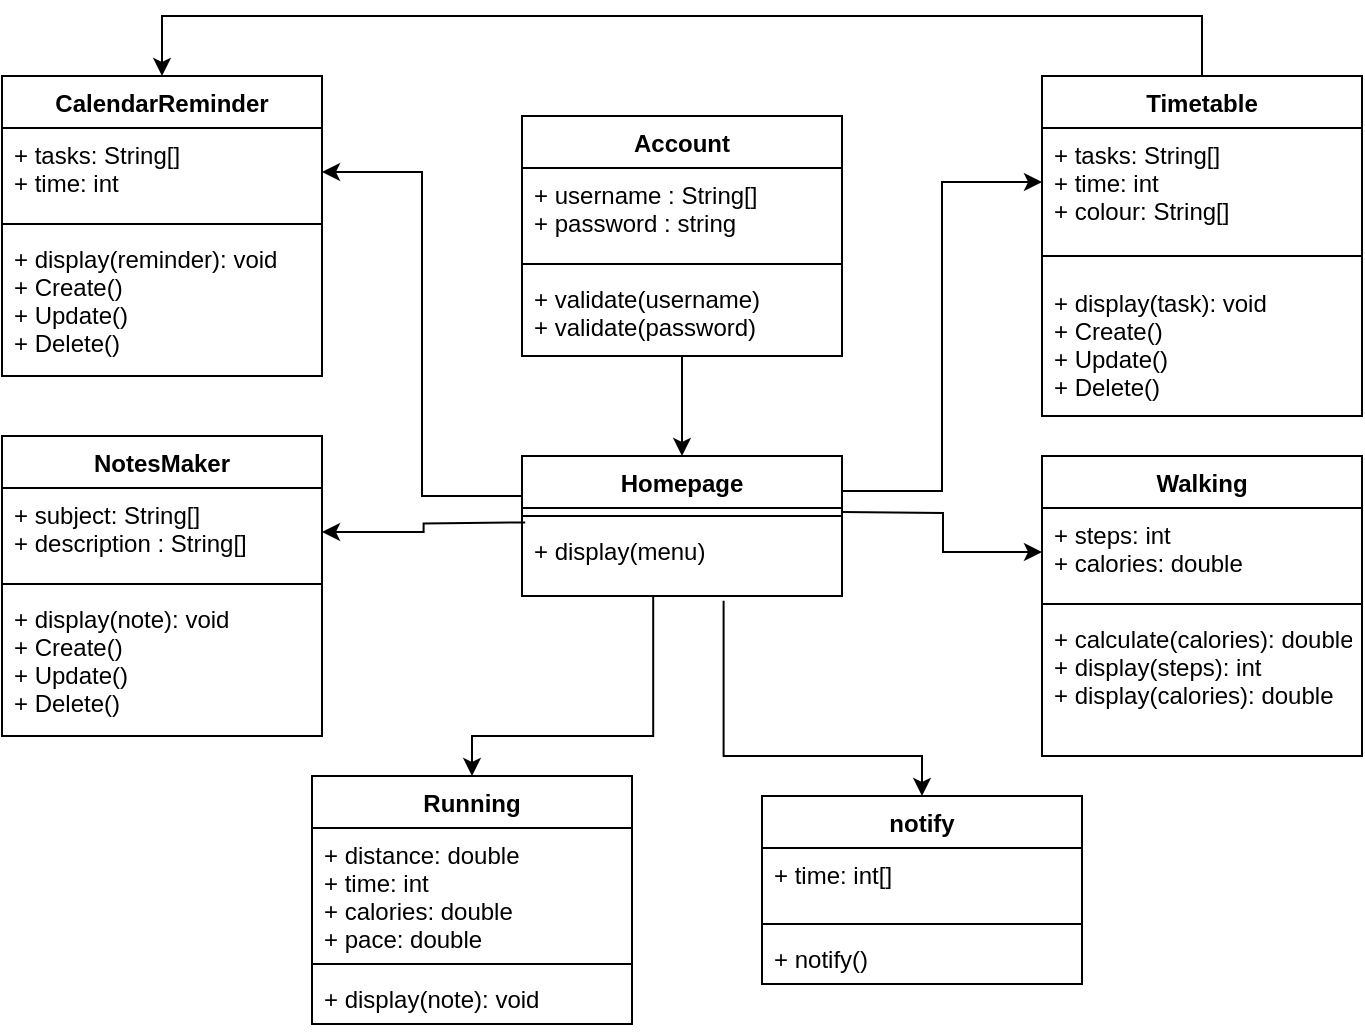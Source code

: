 <mxfile version="15.0.6" type="github">
  <diagram id="w31SswMrqwb5rYLDAgo4" name="Page-1">
    <mxGraphModel dx="1038" dy="548" grid="1" gridSize="10" guides="1" tooltips="1" connect="1" arrows="1" fold="1" page="1" pageScale="1" pageWidth="850" pageHeight="1100" math="0" shadow="0">
      <root>
        <mxCell id="0" />
        <mxCell id="1" parent="0" />
        <mxCell id="WyAlHRN2Kqf-eRbSCBe1-38" style="edgeStyle=orthogonalEdgeStyle;rounded=0;orthogonalLoop=1;jettySize=auto;html=1;entryX=0.5;entryY=0;entryDx=0;entryDy=0;" parent="1" source="WyAlHRN2Kqf-eRbSCBe1-1" target="WyAlHRN2Kqf-eRbSCBe1-5" edge="1">
          <mxGeometry relative="1" as="geometry" />
        </mxCell>
        <mxCell id="WyAlHRN2Kqf-eRbSCBe1-1" value="Account" style="swimlane;fontStyle=1;align=center;verticalAlign=top;childLayout=stackLayout;horizontal=1;startSize=26;horizontalStack=0;resizeParent=1;resizeParentMax=0;resizeLast=0;collapsible=1;marginBottom=0;" parent="1" vertex="1">
          <mxGeometry x="370" y="100" width="160" height="120" as="geometry" />
        </mxCell>
        <mxCell id="WyAlHRN2Kqf-eRbSCBe1-2" value="+ username : String[]&#xa;+ password : string" style="text;strokeColor=none;fillColor=none;align=left;verticalAlign=top;spacingLeft=4;spacingRight=4;overflow=hidden;rotatable=0;points=[[0,0.5],[1,0.5]];portConstraint=eastwest;" parent="WyAlHRN2Kqf-eRbSCBe1-1" vertex="1">
          <mxGeometry y="26" width="160" height="44" as="geometry" />
        </mxCell>
        <mxCell id="WyAlHRN2Kqf-eRbSCBe1-3" value="" style="line;strokeWidth=1;fillColor=none;align=left;verticalAlign=middle;spacingTop=-1;spacingLeft=3;spacingRight=3;rotatable=0;labelPosition=right;points=[];portConstraint=eastwest;" parent="WyAlHRN2Kqf-eRbSCBe1-1" vertex="1">
          <mxGeometry y="70" width="160" height="8" as="geometry" />
        </mxCell>
        <mxCell id="WyAlHRN2Kqf-eRbSCBe1-4" value="+ validate(username)&#xa;+ validate(password)&#xa;" style="text;strokeColor=none;fillColor=none;align=left;verticalAlign=top;spacingLeft=4;spacingRight=4;overflow=hidden;rotatable=0;points=[[0,0.5],[1,0.5]];portConstraint=eastwest;" parent="WyAlHRN2Kqf-eRbSCBe1-1" vertex="1">
          <mxGeometry y="78" width="160" height="42" as="geometry" />
        </mxCell>
        <mxCell id="WyAlHRN2Kqf-eRbSCBe1-5" value="Homepage" style="swimlane;fontStyle=1;align=center;verticalAlign=top;childLayout=stackLayout;horizontal=1;startSize=26;horizontalStack=0;resizeParent=1;resizeParentMax=0;resizeLast=0;collapsible=1;marginBottom=0;" parent="1" vertex="1">
          <mxGeometry x="370" y="270" width="160" height="70" as="geometry" />
        </mxCell>
        <mxCell id="WyAlHRN2Kqf-eRbSCBe1-7" value="" style="line;strokeWidth=1;fillColor=none;align=left;verticalAlign=middle;spacingTop=-1;spacingLeft=3;spacingRight=3;rotatable=0;labelPosition=right;points=[];portConstraint=eastwest;" parent="WyAlHRN2Kqf-eRbSCBe1-5" vertex="1">
          <mxGeometry y="26" width="160" height="8" as="geometry" />
        </mxCell>
        <mxCell id="WyAlHRN2Kqf-eRbSCBe1-8" value="+ display(menu)" style="text;strokeColor=none;fillColor=none;align=left;verticalAlign=top;spacingLeft=4;spacingRight=4;overflow=hidden;rotatable=0;points=[[0,0.5],[1,0.5]];portConstraint=eastwest;" parent="WyAlHRN2Kqf-eRbSCBe1-5" vertex="1">
          <mxGeometry y="34" width="160" height="36" as="geometry" />
        </mxCell>
        <mxCell id="WyAlHRN2Kqf-eRbSCBe1-9" value="Timetable" style="swimlane;fontStyle=1;align=center;verticalAlign=top;childLayout=stackLayout;horizontal=1;startSize=26;horizontalStack=0;resizeParent=1;resizeParentMax=0;resizeLast=0;collapsible=1;marginBottom=0;" parent="1" vertex="1">
          <mxGeometry x="630" y="80" width="160" height="170" as="geometry" />
        </mxCell>
        <mxCell id="WyAlHRN2Kqf-eRbSCBe1-10" value="+ tasks: String[]&#xa;+ time: int&#xa;+ colour: String[]&#xa;" style="text;strokeColor=none;fillColor=none;align=left;verticalAlign=top;spacingLeft=4;spacingRight=4;overflow=hidden;rotatable=0;points=[[0,0.5],[1,0.5]];portConstraint=eastwest;" parent="WyAlHRN2Kqf-eRbSCBe1-9" vertex="1">
          <mxGeometry y="26" width="160" height="54" as="geometry" />
        </mxCell>
        <mxCell id="WyAlHRN2Kqf-eRbSCBe1-11" value="" style="line;strokeWidth=1;fillColor=none;align=left;verticalAlign=middle;spacingTop=-1;spacingLeft=3;spacingRight=3;rotatable=0;labelPosition=right;points=[];portConstraint=eastwest;" parent="WyAlHRN2Kqf-eRbSCBe1-9" vertex="1">
          <mxGeometry y="80" width="160" height="20" as="geometry" />
        </mxCell>
        <mxCell id="WyAlHRN2Kqf-eRbSCBe1-12" value="+ display(task): void&#xa;+ Create()&#xa;+ Update()&#xa;+ Delete()&#xa;" style="text;strokeColor=none;fillColor=none;align=left;verticalAlign=top;spacingLeft=4;spacingRight=4;overflow=hidden;rotatable=0;points=[[0,0.5],[1,0.5]];portConstraint=eastwest;" parent="WyAlHRN2Kqf-eRbSCBe1-9" vertex="1">
          <mxGeometry y="100" width="160" height="70" as="geometry" />
        </mxCell>
        <mxCell id="WyAlHRN2Kqf-eRbSCBe1-41" style="edgeStyle=orthogonalEdgeStyle;rounded=0;orthogonalLoop=1;jettySize=auto;html=1;entryX=0.41;entryY=1;entryDx=0;entryDy=0;entryPerimeter=0;startArrow=classic;startFill=1;endArrow=none;endFill=0;" parent="1" source="WyAlHRN2Kqf-eRbSCBe1-13" target="WyAlHRN2Kqf-eRbSCBe1-8" edge="1">
          <mxGeometry relative="1" as="geometry">
            <Array as="points">
              <mxPoint x="345" y="410" />
              <mxPoint x="436" y="410" />
            </Array>
          </mxGeometry>
        </mxCell>
        <mxCell id="WyAlHRN2Kqf-eRbSCBe1-13" value="Running" style="swimlane;fontStyle=1;align=center;verticalAlign=top;childLayout=stackLayout;horizontal=1;startSize=26;horizontalStack=0;resizeParent=1;resizeParentMax=0;resizeLast=0;collapsible=1;marginBottom=0;" parent="1" vertex="1">
          <mxGeometry x="265" y="430" width="160" height="124" as="geometry" />
        </mxCell>
        <mxCell id="WyAlHRN2Kqf-eRbSCBe1-14" value="+ distance: double&#xa;+ time: int&#xa;+ calories: double&#xa;+ pace: double" style="text;strokeColor=none;fillColor=none;align=left;verticalAlign=top;spacingLeft=4;spacingRight=4;overflow=hidden;rotatable=0;points=[[0,0.5],[1,0.5]];portConstraint=eastwest;" parent="WyAlHRN2Kqf-eRbSCBe1-13" vertex="1">
          <mxGeometry y="26" width="160" height="64" as="geometry" />
        </mxCell>
        <mxCell id="WyAlHRN2Kqf-eRbSCBe1-15" value="" style="line;strokeWidth=1;fillColor=none;align=left;verticalAlign=middle;spacingTop=-1;spacingLeft=3;spacingRight=3;rotatable=0;labelPosition=right;points=[];portConstraint=eastwest;" parent="WyAlHRN2Kqf-eRbSCBe1-13" vertex="1">
          <mxGeometry y="90" width="160" height="8" as="geometry" />
        </mxCell>
        <mxCell id="WyAlHRN2Kqf-eRbSCBe1-16" value="+ display(note): void" style="text;strokeColor=none;fillColor=none;align=left;verticalAlign=top;spacingLeft=4;spacingRight=4;overflow=hidden;rotatable=0;points=[[0,0.5],[1,0.5]];portConstraint=eastwest;" parent="WyAlHRN2Kqf-eRbSCBe1-13" vertex="1">
          <mxGeometry y="98" width="160" height="26" as="geometry" />
        </mxCell>
        <mxCell id="WyAlHRN2Kqf-eRbSCBe1-17" value="notify" style="swimlane;fontStyle=1;align=center;verticalAlign=top;childLayout=stackLayout;horizontal=1;startSize=26;horizontalStack=0;resizeParent=1;resizeParentMax=0;resizeLast=0;collapsible=1;marginBottom=0;" parent="1" vertex="1">
          <mxGeometry x="490" y="440" width="160" height="94" as="geometry" />
        </mxCell>
        <mxCell id="WyAlHRN2Kqf-eRbSCBe1-18" value="+ time: int[]&#xa;" style="text;strokeColor=none;fillColor=none;align=left;verticalAlign=top;spacingLeft=4;spacingRight=4;overflow=hidden;rotatable=0;points=[[0,0.5],[1,0.5]];portConstraint=eastwest;" parent="WyAlHRN2Kqf-eRbSCBe1-17" vertex="1">
          <mxGeometry y="26" width="160" height="34" as="geometry" />
        </mxCell>
        <mxCell id="WyAlHRN2Kqf-eRbSCBe1-19" value="" style="line;strokeWidth=1;fillColor=none;align=left;verticalAlign=middle;spacingTop=-1;spacingLeft=3;spacingRight=3;rotatable=0;labelPosition=right;points=[];portConstraint=eastwest;" parent="WyAlHRN2Kqf-eRbSCBe1-17" vertex="1">
          <mxGeometry y="60" width="160" height="8" as="geometry" />
        </mxCell>
        <mxCell id="WyAlHRN2Kqf-eRbSCBe1-20" value="+ notify()" style="text;strokeColor=none;fillColor=none;align=left;verticalAlign=top;spacingLeft=4;spacingRight=4;overflow=hidden;rotatable=0;points=[[0,0.5],[1,0.5]];portConstraint=eastwest;" parent="WyAlHRN2Kqf-eRbSCBe1-17" vertex="1">
          <mxGeometry y="68" width="160" height="26" as="geometry" />
        </mxCell>
        <mxCell id="WyAlHRN2Kqf-eRbSCBe1-21" value="Walking" style="swimlane;fontStyle=1;align=center;verticalAlign=top;childLayout=stackLayout;horizontal=1;startSize=26;horizontalStack=0;resizeParent=1;resizeParentMax=0;resizeLast=0;collapsible=1;marginBottom=0;" parent="1" vertex="1">
          <mxGeometry x="630" y="270" width="160" height="150" as="geometry" />
        </mxCell>
        <mxCell id="WyAlHRN2Kqf-eRbSCBe1-22" value="+ steps: int&#xa;+ calories: double" style="text;strokeColor=none;fillColor=none;align=left;verticalAlign=top;spacingLeft=4;spacingRight=4;overflow=hidden;rotatable=0;points=[[0,0.5],[1,0.5]];portConstraint=eastwest;" parent="WyAlHRN2Kqf-eRbSCBe1-21" vertex="1">
          <mxGeometry y="26" width="160" height="44" as="geometry" />
        </mxCell>
        <mxCell id="WyAlHRN2Kqf-eRbSCBe1-23" value="" style="line;strokeWidth=1;fillColor=none;align=left;verticalAlign=middle;spacingTop=-1;spacingLeft=3;spacingRight=3;rotatable=0;labelPosition=right;points=[];portConstraint=eastwest;" parent="WyAlHRN2Kqf-eRbSCBe1-21" vertex="1">
          <mxGeometry y="70" width="160" height="8" as="geometry" />
        </mxCell>
        <mxCell id="WyAlHRN2Kqf-eRbSCBe1-24" value="+ calculate(calories): double&#xa;+ display(steps): int&#xa;+ display(calories): double&#xa;" style="text;strokeColor=none;fillColor=none;align=left;verticalAlign=top;spacingLeft=4;spacingRight=4;overflow=hidden;rotatable=0;points=[[0,0.5],[1,0.5]];portConstraint=eastwest;" parent="WyAlHRN2Kqf-eRbSCBe1-21" vertex="1">
          <mxGeometry y="78" width="160" height="72" as="geometry" />
        </mxCell>
        <mxCell id="WyAlHRN2Kqf-eRbSCBe1-25" value="NotesMaker" style="swimlane;fontStyle=1;align=center;verticalAlign=top;childLayout=stackLayout;horizontal=1;startSize=26;horizontalStack=0;resizeParent=1;resizeParentMax=0;resizeLast=0;collapsible=1;marginBottom=0;" parent="1" vertex="1">
          <mxGeometry x="110" y="260" width="160" height="150" as="geometry" />
        </mxCell>
        <mxCell id="WyAlHRN2Kqf-eRbSCBe1-26" value="+ subject: String[]&#xa;+ description : String[]" style="text;strokeColor=none;fillColor=none;align=left;verticalAlign=top;spacingLeft=4;spacingRight=4;overflow=hidden;rotatable=0;points=[[0,0.5],[1,0.5]];portConstraint=eastwest;" parent="WyAlHRN2Kqf-eRbSCBe1-25" vertex="1">
          <mxGeometry y="26" width="160" height="44" as="geometry" />
        </mxCell>
        <mxCell id="WyAlHRN2Kqf-eRbSCBe1-27" value="" style="line;strokeWidth=1;fillColor=none;align=left;verticalAlign=middle;spacingTop=-1;spacingLeft=3;spacingRight=3;rotatable=0;labelPosition=right;points=[];portConstraint=eastwest;" parent="WyAlHRN2Kqf-eRbSCBe1-25" vertex="1">
          <mxGeometry y="70" width="160" height="8" as="geometry" />
        </mxCell>
        <mxCell id="WyAlHRN2Kqf-eRbSCBe1-28" value="+ display(note): void&#xa;+ Create()&#xa;+ Update()&#xa;+ Delete()" style="text;strokeColor=none;fillColor=none;align=left;verticalAlign=top;spacingLeft=4;spacingRight=4;overflow=hidden;rotatable=0;points=[[0,0.5],[1,0.5]];portConstraint=eastwest;" parent="WyAlHRN2Kqf-eRbSCBe1-25" vertex="1">
          <mxGeometry y="78" width="160" height="72" as="geometry" />
        </mxCell>
        <mxCell id="WyAlHRN2Kqf-eRbSCBe1-29" value="CalendarReminder" style="swimlane;fontStyle=1;align=center;verticalAlign=top;childLayout=stackLayout;horizontal=1;startSize=26;horizontalStack=0;resizeParent=1;resizeParentMax=0;resizeLast=0;collapsible=1;marginBottom=0;" parent="1" vertex="1">
          <mxGeometry x="110" y="80" width="160" height="150" as="geometry" />
        </mxCell>
        <mxCell id="WyAlHRN2Kqf-eRbSCBe1-30" value="+ tasks: String[]&#xa;+ time: int&#xa;" style="text;strokeColor=none;fillColor=none;align=left;verticalAlign=top;spacingLeft=4;spacingRight=4;overflow=hidden;rotatable=0;points=[[0,0.5],[1,0.5]];portConstraint=eastwest;" parent="WyAlHRN2Kqf-eRbSCBe1-29" vertex="1">
          <mxGeometry y="26" width="160" height="44" as="geometry" />
        </mxCell>
        <mxCell id="WyAlHRN2Kqf-eRbSCBe1-31" value="" style="line;strokeWidth=1;fillColor=none;align=left;verticalAlign=middle;spacingTop=-1;spacingLeft=3;spacingRight=3;rotatable=0;labelPosition=right;points=[];portConstraint=eastwest;" parent="WyAlHRN2Kqf-eRbSCBe1-29" vertex="1">
          <mxGeometry y="70" width="160" height="8" as="geometry" />
        </mxCell>
        <mxCell id="WyAlHRN2Kqf-eRbSCBe1-32" value="+ display(reminder): void&#xa;+ Create()&#xa;+ Update()&#xa;+ Delete()&#xa;" style="text;strokeColor=none;fillColor=none;align=left;verticalAlign=top;spacingLeft=4;spacingRight=4;overflow=hidden;rotatable=0;points=[[0,0.5],[1,0.5]];portConstraint=eastwest;" parent="WyAlHRN2Kqf-eRbSCBe1-29" vertex="1">
          <mxGeometry y="78" width="160" height="72" as="geometry" />
        </mxCell>
        <mxCell id="WyAlHRN2Kqf-eRbSCBe1-35" style="edgeStyle=orthogonalEdgeStyle;rounded=0;orthogonalLoop=1;jettySize=auto;html=1;startArrow=classic;startFill=1;endArrow=none;endFill=0;" parent="1" source="WyAlHRN2Kqf-eRbSCBe1-22" edge="1">
          <mxGeometry relative="1" as="geometry">
            <mxPoint x="530" y="298" as="targetPoint" />
          </mxGeometry>
        </mxCell>
        <mxCell id="WyAlHRN2Kqf-eRbSCBe1-40" style="edgeStyle=orthogonalEdgeStyle;rounded=0;orthogonalLoop=1;jettySize=auto;html=1;entryX=0.01;entryY=1.046;entryDx=0;entryDy=0;entryPerimeter=0;startArrow=classic;startFill=1;endArrow=none;endFill=0;" parent="1" source="WyAlHRN2Kqf-eRbSCBe1-26" edge="1">
          <mxGeometry relative="1" as="geometry">
            <mxPoint x="371.6" y="303.196" as="targetPoint" />
          </mxGeometry>
        </mxCell>
        <mxCell id="WyAlHRN2Kqf-eRbSCBe1-42" style="edgeStyle=orthogonalEdgeStyle;rounded=0;orthogonalLoop=1;jettySize=auto;html=1;" parent="1" edge="1">
          <mxGeometry relative="1" as="geometry">
            <mxPoint x="710" y="80" as="sourcePoint" />
            <mxPoint x="190" y="80" as="targetPoint" />
            <Array as="points">
              <mxPoint x="710" y="50" />
              <mxPoint x="190" y="50" />
            </Array>
          </mxGeometry>
        </mxCell>
        <mxCell id="Z2fV2wjp2lyYe54eWl0o-1" style="edgeStyle=orthogonalEdgeStyle;rounded=0;orthogonalLoop=1;jettySize=auto;html=1;entryX=0.63;entryY=1.067;entryDx=0;entryDy=0;entryPerimeter=0;startArrow=classic;startFill=1;endArrow=none;endFill=0;" edge="1" parent="1" target="WyAlHRN2Kqf-eRbSCBe1-8">
          <mxGeometry relative="1" as="geometry">
            <mxPoint x="570" y="440" as="sourcePoint" />
            <mxPoint x="470" y="390" as="targetPoint" />
            <Array as="points">
              <mxPoint x="570" y="420" />
              <mxPoint x="471" y="420" />
            </Array>
          </mxGeometry>
        </mxCell>
        <mxCell id="Z2fV2wjp2lyYe54eWl0o-2" style="edgeStyle=orthogonalEdgeStyle;rounded=0;orthogonalLoop=1;jettySize=auto;html=1;startArrow=classic;startFill=1;endArrow=none;endFill=0;" edge="1" parent="1" source="WyAlHRN2Kqf-eRbSCBe1-30">
          <mxGeometry relative="1" as="geometry">
            <mxPoint x="370" y="290" as="targetPoint" />
            <Array as="points">
              <mxPoint x="320" y="128" />
              <mxPoint x="320" y="290" />
              <mxPoint x="370" y="290" />
            </Array>
          </mxGeometry>
        </mxCell>
        <mxCell id="Z2fV2wjp2lyYe54eWl0o-3" style="edgeStyle=orthogonalEdgeStyle;rounded=0;orthogonalLoop=1;jettySize=auto;html=1;entryX=1;entryY=0.25;entryDx=0;entryDy=0;startArrow=classic;startFill=1;endArrow=none;endFill=0;" edge="1" parent="1" source="WyAlHRN2Kqf-eRbSCBe1-10" target="WyAlHRN2Kqf-eRbSCBe1-5">
          <mxGeometry relative="1" as="geometry" />
        </mxCell>
      </root>
    </mxGraphModel>
  </diagram>
</mxfile>
